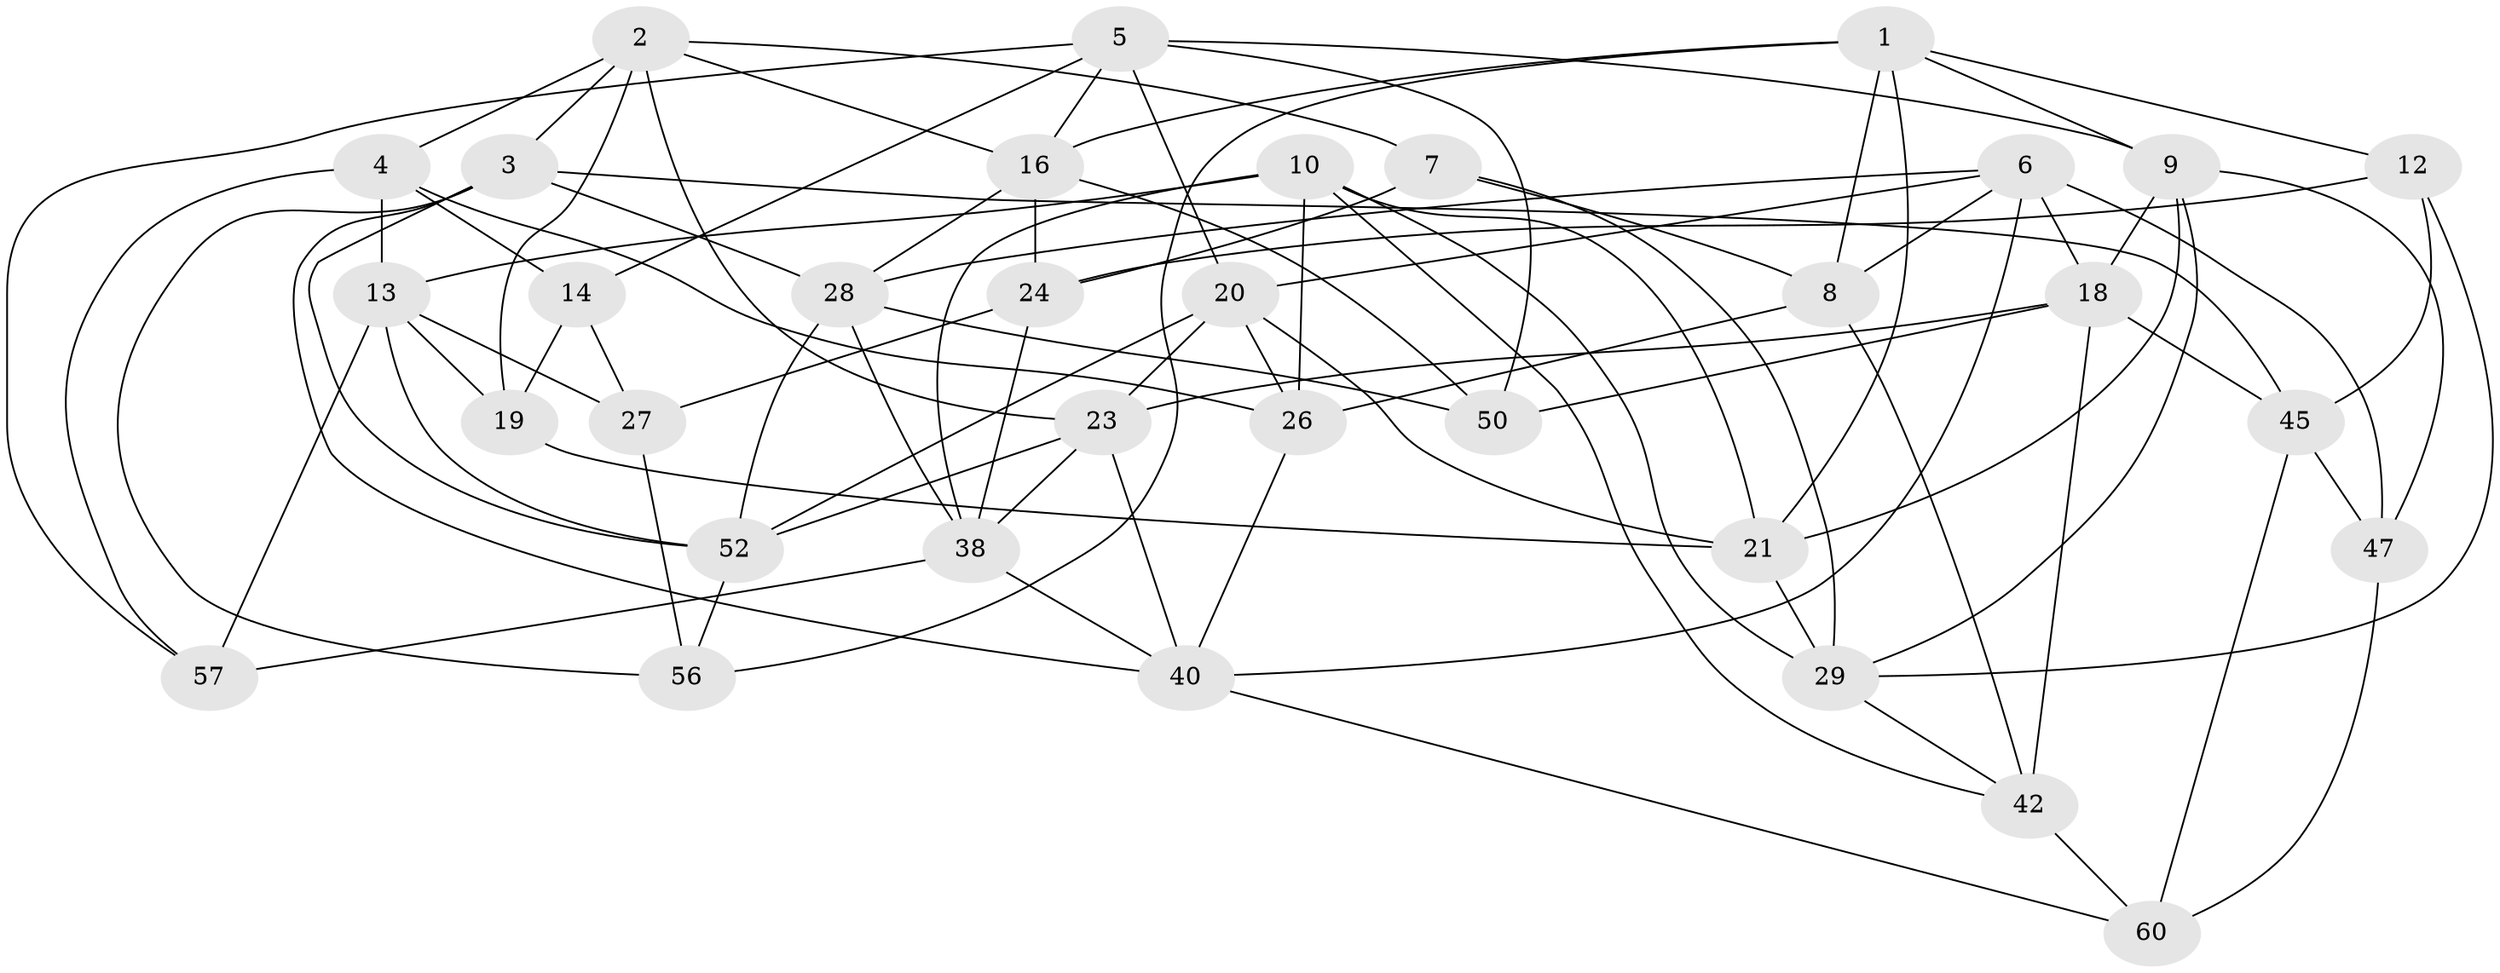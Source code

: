 // original degree distribution, {4: 1.0}
// Generated by graph-tools (version 1.1) at 2025/42/03/06/25 10:42:18]
// undirected, 34 vertices, 89 edges
graph export_dot {
graph [start="1"]
  node [color=gray90,style=filled];
  1 [super="+25"];
  2 [super="+32"];
  3 [super="+41"];
  4 [super="+49"];
  5 [super="+33"];
  6 [super="+11"];
  7;
  8 [super="+35"];
  9 [super="+58"];
  10 [super="+17"];
  12;
  13 [super="+15"];
  14 [super="+43"];
  16 [super="+46"];
  18 [super="+37"];
  19;
  20 [super="+34"];
  21 [super="+22"];
  23 [super="+31"];
  24 [super="+36"];
  26 [super="+39"];
  27 [super="+55"];
  28 [super="+44"];
  29 [super="+30"];
  38 [super="+54"];
  40 [super="+48"];
  42 [super="+59"];
  45 [super="+51"];
  47;
  50;
  52 [super="+53"];
  56;
  57;
  60 [super="+61"];
  1 -- 56;
  1 -- 21;
  1 -- 8;
  1 -- 12;
  1 -- 9;
  1 -- 16;
  2 -- 23;
  2 -- 19;
  2 -- 4;
  2 -- 3;
  2 -- 7;
  2 -- 16;
  3 -- 28;
  3 -- 40;
  3 -- 56;
  3 -- 52;
  3 -- 45;
  4 -- 13;
  4 -- 14 [weight=2];
  4 -- 57;
  4 -- 26;
  5 -- 57;
  5 -- 9;
  5 -- 14;
  5 -- 16;
  5 -- 50;
  5 -- 20;
  6 -- 8;
  6 -- 28;
  6 -- 18;
  6 -- 47;
  6 -- 20;
  6 -- 40;
  7 -- 8;
  7 -- 24;
  7 -- 29;
  8 -- 26 [weight=2];
  8 -- 42;
  9 -- 47;
  9 -- 29;
  9 -- 21;
  9 -- 18;
  10 -- 13;
  10 -- 26;
  10 -- 29;
  10 -- 42;
  10 -- 21;
  10 -- 38;
  12 -- 29;
  12 -- 45;
  12 -- 24;
  13 -- 27;
  13 -- 57;
  13 -- 19;
  13 -- 52;
  14 -- 27 [weight=2];
  14 -- 19;
  16 -- 28;
  16 -- 50;
  16 -- 24;
  18 -- 45;
  18 -- 42;
  18 -- 50;
  18 -- 23;
  19 -- 21;
  20 -- 21;
  20 -- 52;
  20 -- 23;
  20 -- 26;
  21 -- 29;
  23 -- 38;
  23 -- 52;
  23 -- 40;
  24 -- 38;
  24 -- 27 [weight=2];
  26 -- 40;
  27 -- 56;
  28 -- 38;
  28 -- 50;
  28 -- 52;
  29 -- 42;
  38 -- 40;
  38 -- 57;
  40 -- 60;
  42 -- 60 [weight=2];
  45 -- 47;
  45 -- 60 [weight=2];
  47 -- 60;
  52 -- 56;
}
